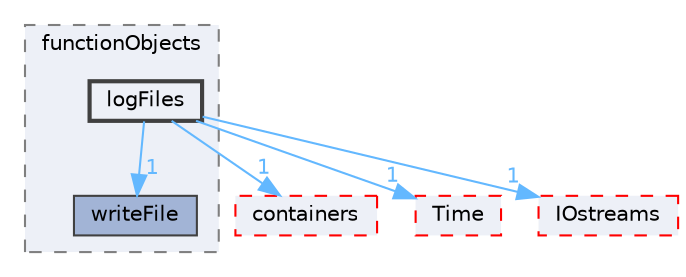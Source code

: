 digraph "src/OpenFOAM/db/functionObjects/logFiles"
{
 // LATEX_PDF_SIZE
  bgcolor="transparent";
  edge [fontname=Helvetica,fontsize=10,labelfontname=Helvetica,labelfontsize=10];
  node [fontname=Helvetica,fontsize=10,shape=box,height=0.2,width=0.4];
  compound=true
  subgraph clusterdir_b1391b8691e21d3cff54e51a698f3c2b {
    graph [ bgcolor="#edf0f7", pencolor="grey50", label="functionObjects", fontname=Helvetica,fontsize=10 style="filled,dashed", URL="dir_b1391b8691e21d3cff54e51a698f3c2b.html",tooltip=""]
  dir_bde5469f89c35603ee2033d988995560 [label="writeFile", fillcolor="#a2b4d6", color="grey25", style="filled", URL="dir_bde5469f89c35603ee2033d988995560.html",tooltip=""];
  dir_cca9b9285a45c7891792aa612b963fcb [label="logFiles", fillcolor="#edf0f7", color="grey25", style="filled,bold", URL="dir_cca9b9285a45c7891792aa612b963fcb.html",tooltip=""];
  }
  dir_19d0872053bde092be81d7fe3f56cbf7 [label="containers", fillcolor="#edf0f7", color="red", style="filled,dashed", URL="dir_19d0872053bde092be81d7fe3f56cbf7.html",tooltip=""];
  dir_ec5b63092fb55ef516ddf05b3841c89d [label="Time", fillcolor="#edf0f7", color="red", style="filled,dashed", URL="dir_ec5b63092fb55ef516ddf05b3841c89d.html",tooltip=""];
  dir_466e4f5b4cc1582939ab4ceba36098d8 [label="IOstreams", fillcolor="#edf0f7", color="red", style="filled,dashed", URL="dir_466e4f5b4cc1582939ab4ceba36098d8.html",tooltip=""];
  dir_cca9b9285a45c7891792aa612b963fcb->dir_19d0872053bde092be81d7fe3f56cbf7 [headlabel="1", labeldistance=1.5 headhref="dir_002257_000669.html" href="dir_002257_000669.html" color="steelblue1" fontcolor="steelblue1"];
  dir_cca9b9285a45c7891792aa612b963fcb->dir_466e4f5b4cc1582939ab4ceba36098d8 [headlabel="1", labeldistance=1.5 headhref="dir_002257_001967.html" href="dir_002257_001967.html" color="steelblue1" fontcolor="steelblue1"];
  dir_cca9b9285a45c7891792aa612b963fcb->dir_bde5469f89c35603ee2033d988995560 [headlabel="1", labeldistance=1.5 headhref="dir_002257_004420.html" href="dir_002257_004420.html" color="steelblue1" fontcolor="steelblue1"];
  dir_cca9b9285a45c7891792aa612b963fcb->dir_ec5b63092fb55ef516ddf05b3841c89d [headlabel="1", labeldistance=1.5 headhref="dir_002257_004036.html" href="dir_002257_004036.html" color="steelblue1" fontcolor="steelblue1"];
}
